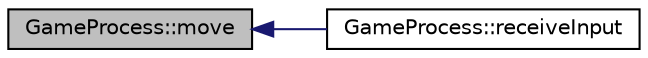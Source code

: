 digraph "GameProcess::move"
{
  edge [fontname="Helvetica",fontsize="10",labelfontname="Helvetica",labelfontsize="10"];
  node [fontname="Helvetica",fontsize="10",shape=record];
  rankdir="LR";
  Node50 [label="GameProcess::move",height=0.2,width=0.4,color="black", fillcolor="grey75", style="filled", fontcolor="black"];
  Node50 -> Node51 [dir="back",color="midnightblue",fontsize="10",style="solid",fontname="Helvetica"];
  Node51 [label="GameProcess::receiveInput",height=0.2,width=0.4,color="black", fillcolor="white", style="filled",URL="$class_game_process.html#a5e39eca7ca371e99330155470d7d7106",tooltip="evaluates the input received "];
}
